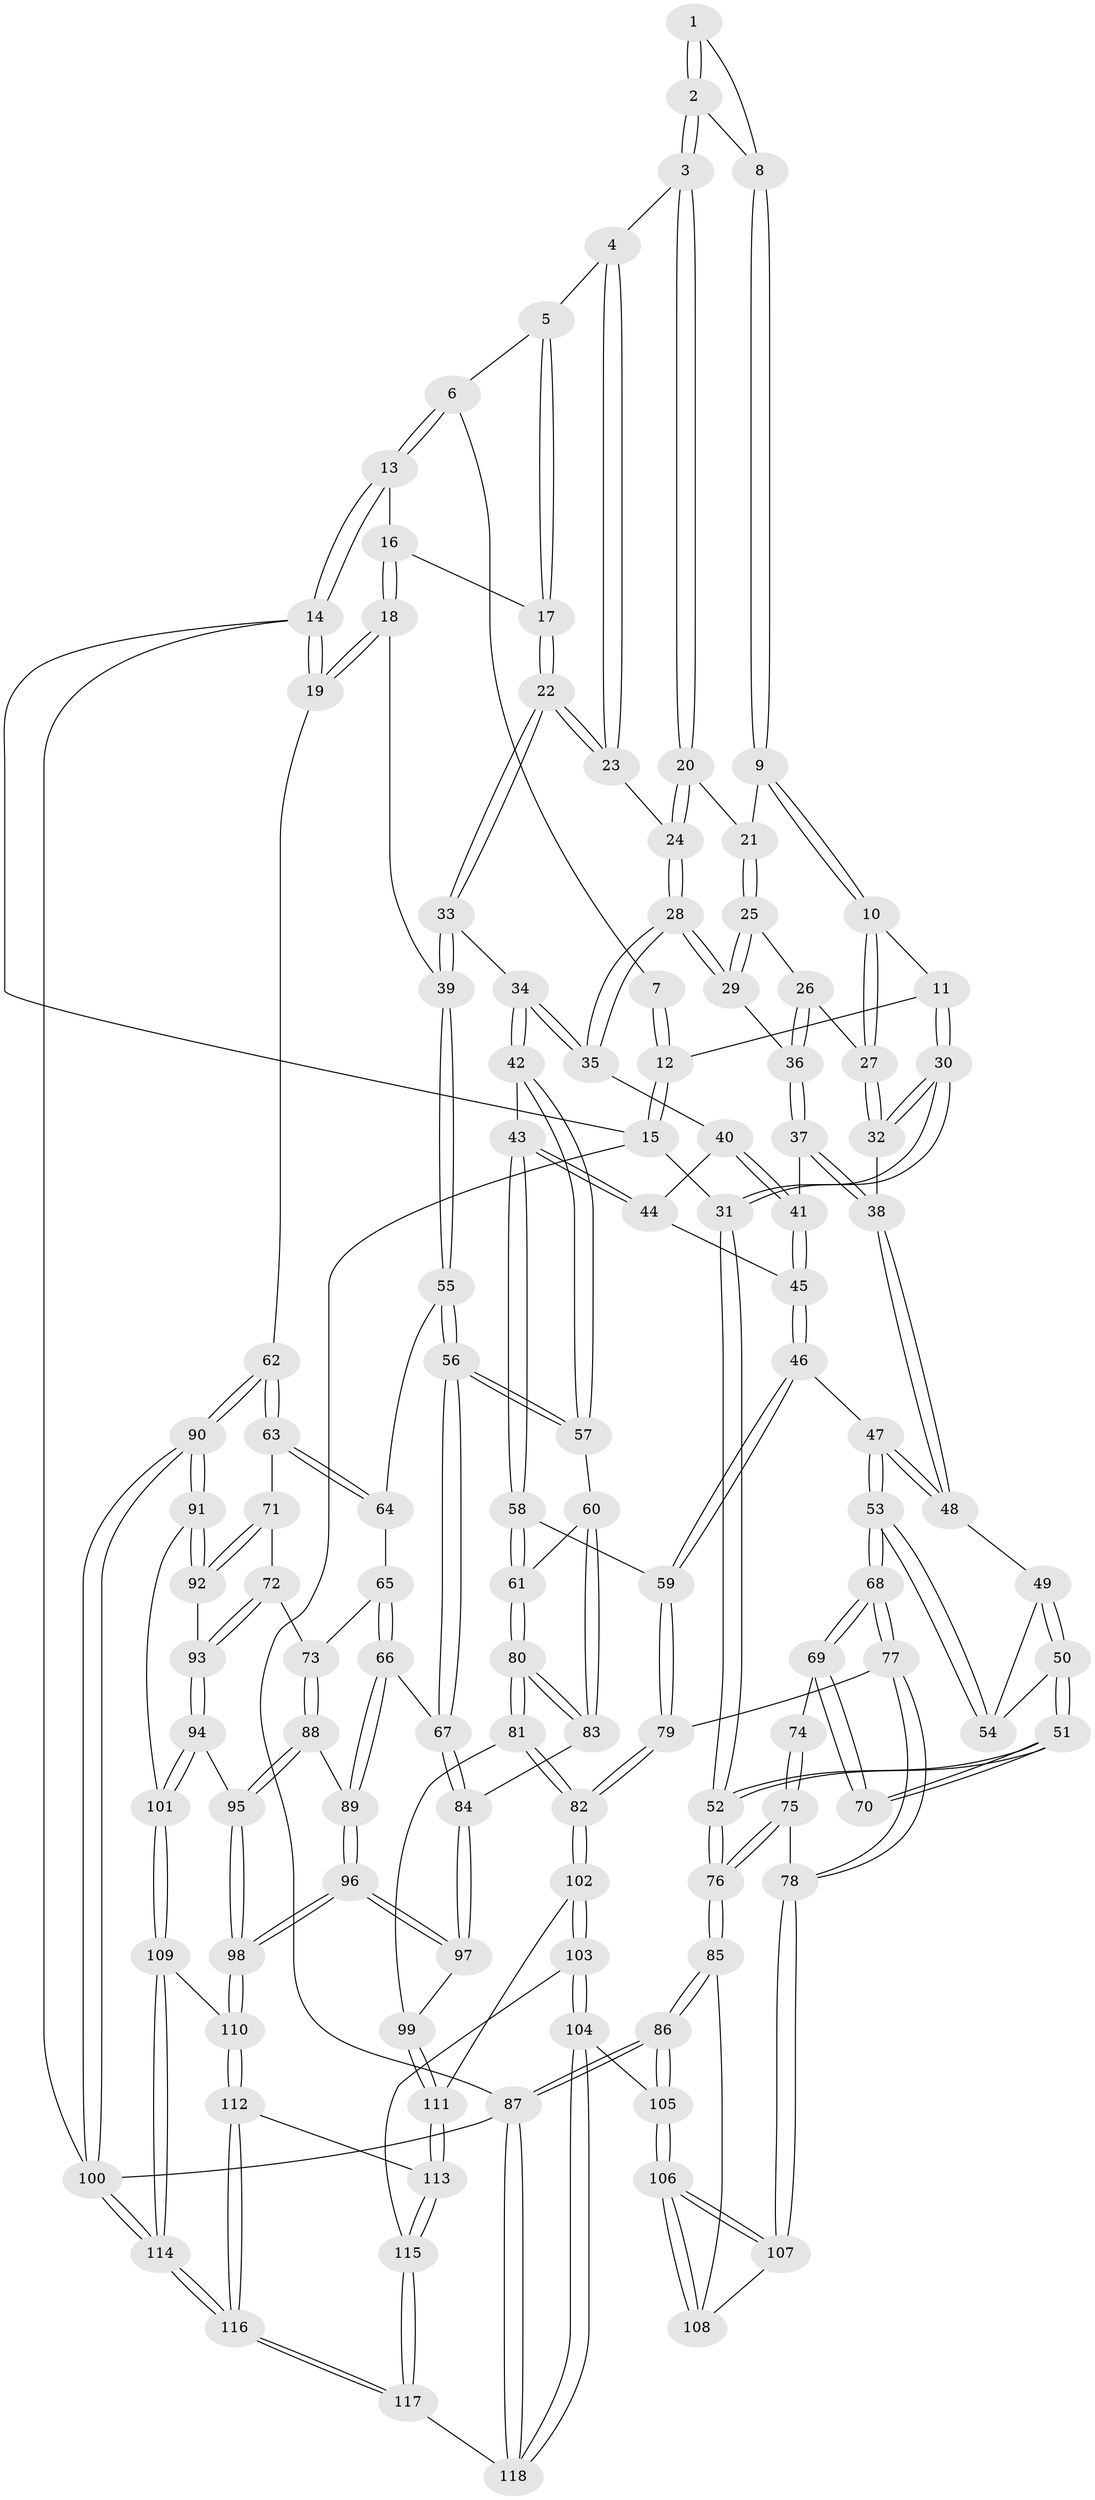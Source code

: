// Generated by graph-tools (version 1.1) at 2025/11/02/27/25 16:11:59]
// undirected, 118 vertices, 292 edges
graph export_dot {
graph [start="1"]
  node [color=gray90,style=filled];
  1 [pos="+0.4443349956983408+0"];
  2 [pos="+0.5119971775191853+0.04159422897335038"];
  3 [pos="+0.5198468939642102+0.050530549548478965"];
  4 [pos="+0.5442370315327799+0.04544793665747357"];
  5 [pos="+0.5691374042714357+0.027488295423180365"];
  6 [pos="+0.7120925913503537+0"];
  7 [pos="+0.4215341857918225+0"];
  8 [pos="+0.43862602677341217+0.0372092088500697"];
  9 [pos="+0.433479988718858+0.04919389333899539"];
  10 [pos="+0.293253228862515+0.03996792478502341"];
  11 [pos="+0.2860498061084593+0.02878364429783523"];
  12 [pos="+0.22688358584691878+0"];
  13 [pos="+0.7604848635422371+0"];
  14 [pos="+1+0"];
  15 [pos="+0+0"];
  16 [pos="+0.761159788787307+0"];
  17 [pos="+0.6642920828404304+0.1398900914614546"];
  18 [pos="+0.866517807539459+0.17613372141506922"];
  19 [pos="+1+0.16605338216734863"];
  20 [pos="+0.5074610315316819+0.07393163598663907"];
  21 [pos="+0.4458667037084657+0.09445100970268634"];
  22 [pos="+0.6641683556592043+0.14286762932582678"];
  23 [pos="+0.5781441202267077+0.11363779045948239"];
  24 [pos="+0.5269155887456021+0.12301770019021305"];
  25 [pos="+0.43133212461788956+0.12461874571216641"];
  26 [pos="+0.31685068095218505+0.07538624808252424"];
  27 [pos="+0.2947399567297149+0.043864161110709225"];
  28 [pos="+0.4756758227630487+0.22637750635567414"];
  29 [pos="+0.4525174334596964+0.21641636072084244"];
  30 [pos="+0.03139839476340048+0.2533300875447986"];
  31 [pos="+0+0.2671506999292862"];
  32 [pos="+0.2113979483492974+0.2712181296734448"];
  33 [pos="+0.7075464550609845+0.27838122042795466"];
  34 [pos="+0.635773660075164+0.29773429159277"];
  35 [pos="+0.4963297248447628+0.2447745767213442"];
  36 [pos="+0.341286209519416+0.23689248835188734"];
  37 [pos="+0.2941708259645895+0.2723831215032571"];
  38 [pos="+0.24343311160222866+0.2810824178557085"];
  39 [pos="+0.7257317385936527+0.2835607833731809"];
  40 [pos="+0.45755272363158317+0.30808114640255196"];
  41 [pos="+0.3632708585739337+0.3507724270592719"];
  42 [pos="+0.5890721578995776+0.36870359518980317"];
  43 [pos="+0.5375836985760877+0.40720338203942497"];
  44 [pos="+0.44319030226525064+0.36130858701846885"];
  45 [pos="+0.3918314628375689+0.4113634777561753"];
  46 [pos="+0.39149120189985925+0.47989375300415044"];
  47 [pos="+0.33306471146148825+0.4814433550950089"];
  48 [pos="+0.2668296663882955+0.4133065955526614"];
  49 [pos="+0.23724185732900838+0.42998333725773014"];
  50 [pos="+0.04839010419044917+0.39759849918202034"];
  51 [pos="+0+0.37220116589541247"];
  52 [pos="+0+0.3044549418986034"];
  53 [pos="+0.2359214481670699+0.5620131607453203"];
  54 [pos="+0.19735828509842768+0.484444038836493"];
  55 [pos="+0.7569980885791663+0.33914902518437895"];
  56 [pos="+0.6277054987264458+0.5453319151437724"];
  57 [pos="+0.6142840632269253+0.5382299681632483"];
  58 [pos="+0.4599056293304216+0.49547573169148873"];
  59 [pos="+0.4019111540932028+0.4872462131372529"];
  60 [pos="+0.5418027661850517+0.5426897563348155"];
  61 [pos="+0.46631851781349404+0.5028403843595818"];
  62 [pos="+1+0.4452493282490211"];
  63 [pos="+0.9972454617152842+0.458673597144387"];
  64 [pos="+0.784002169009561+0.3732895069515707"];
  65 [pos="+0.7679959671787997+0.4968647896712086"];
  66 [pos="+0.6822149802912307+0.5850289310025106"];
  67 [pos="+0.6438043614348115+0.5633957568286911"];
  68 [pos="+0.235140642908726+0.5639589774969144"];
  69 [pos="+0.17390210350892815+0.5464700113082792"];
  70 [pos="+0.11655615802375528+0.5083938872482122"];
  71 [pos="+0.8878187935738925+0.5805013854215983"];
  72 [pos="+0.8677557363984938+0.5875551391446691"];
  73 [pos="+0.8254704143535836+0.5718981083293988"];
  74 [pos="+0.12517144530402807+0.5641455523512106"];
  75 [pos="+0.10162922838040281+0.5984045448244448"];
  76 [pos="+0+0.6092583903569828"];
  77 [pos="+0.23321137804377404+0.6400033650694774"];
  78 [pos="+0.23073582776731852+0.6429540739698936"];
  79 [pos="+0.3653789799423382+0.6505106052838235"];
  80 [pos="+0.46901981989599173+0.6805624876784618"];
  81 [pos="+0.46186147253084614+0.6913210347356848"];
  82 [pos="+0.4338800821138163+0.7160396821908767"];
  83 [pos="+0.5375464873713467+0.6374834125470034"];
  84 [pos="+0.5697247240655943+0.6432035744835376"];
  85 [pos="+0+0.6798893685842954"];
  86 [pos="+0+0.9222519841022976"];
  87 [pos="+0+1"];
  88 [pos="+0.7600507491515821+0.6195766969458598"];
  89 [pos="+0.6824430289524951+0.5856241351598437"];
  90 [pos="+1+0.6787314024256209"];
  91 [pos="+1+0.7214564978591055"];
  92 [pos="+0.9483430857214676+0.676422220007174"];
  93 [pos="+0.8329170184815509+0.6836261404049984"];
  94 [pos="+0.8321909096227122+0.6844680889701871"];
  95 [pos="+0.7998971020199538+0.7099510088532832"];
  96 [pos="+0.6608886631877429+0.7185824168949663"];
  97 [pos="+0.6423468054502+0.7222232513058301"];
  98 [pos="+0.7683691660069751+0.7780518614349898"];
  99 [pos="+0.6384660527489535+0.7248442873933006"];
  100 [pos="+1+1"];
  101 [pos="+0.9689538793233067+0.7551576318164676"];
  102 [pos="+0.430843266078298+0.7622880353707924"];
  103 [pos="+0.40168217266360845+0.8271966231446835"];
  104 [pos="+0.27480741354022864+0.8954002774146341"];
  105 [pos="+0.24614344104050415+0.8702352492433817"];
  106 [pos="+0.2407708365225882+0.8564597040872337"];
  107 [pos="+0.21107673447680816+0.6963808482683403"];
  108 [pos="+0+0.7046208398188846"];
  109 [pos="+0.9153620490838629+0.808753182254984"];
  110 [pos="+0.7736346099426813+0.7921994377815472"];
  111 [pos="+0.5915177081756451+0.7814793610368498"];
  112 [pos="+0.7428275430046838+0.8900362672057894"];
  113 [pos="+0.5958734132708408+0.8837123387632563"];
  114 [pos="+1+1"];
  115 [pos="+0.54294952760349+0.9219046472436591"];
  116 [pos="+0.8727652693513517+1"];
  117 [pos="+0.5433700527898828+1"];
  118 [pos="+0.2765570854216107+1"];
  1 -- 2;
  1 -- 2;
  1 -- 8;
  2 -- 3;
  2 -- 3;
  2 -- 8;
  3 -- 4;
  3 -- 20;
  3 -- 20;
  4 -- 5;
  4 -- 23;
  4 -- 23;
  5 -- 6;
  5 -- 17;
  5 -- 17;
  6 -- 7;
  6 -- 13;
  6 -- 13;
  7 -- 12;
  7 -- 12;
  8 -- 9;
  8 -- 9;
  9 -- 10;
  9 -- 10;
  9 -- 21;
  10 -- 11;
  10 -- 27;
  10 -- 27;
  11 -- 12;
  11 -- 30;
  11 -- 30;
  12 -- 15;
  12 -- 15;
  13 -- 14;
  13 -- 14;
  13 -- 16;
  14 -- 15;
  14 -- 19;
  14 -- 19;
  14 -- 100;
  15 -- 31;
  15 -- 87;
  16 -- 17;
  16 -- 18;
  16 -- 18;
  17 -- 22;
  17 -- 22;
  18 -- 19;
  18 -- 19;
  18 -- 39;
  19 -- 62;
  20 -- 21;
  20 -- 24;
  20 -- 24;
  21 -- 25;
  21 -- 25;
  22 -- 23;
  22 -- 23;
  22 -- 33;
  22 -- 33;
  23 -- 24;
  24 -- 28;
  24 -- 28;
  25 -- 26;
  25 -- 29;
  25 -- 29;
  26 -- 27;
  26 -- 36;
  26 -- 36;
  27 -- 32;
  27 -- 32;
  28 -- 29;
  28 -- 29;
  28 -- 35;
  28 -- 35;
  29 -- 36;
  30 -- 31;
  30 -- 31;
  30 -- 32;
  30 -- 32;
  31 -- 52;
  31 -- 52;
  32 -- 38;
  33 -- 34;
  33 -- 39;
  33 -- 39;
  34 -- 35;
  34 -- 35;
  34 -- 42;
  34 -- 42;
  35 -- 40;
  36 -- 37;
  36 -- 37;
  37 -- 38;
  37 -- 38;
  37 -- 41;
  38 -- 48;
  38 -- 48;
  39 -- 55;
  39 -- 55;
  40 -- 41;
  40 -- 41;
  40 -- 44;
  41 -- 45;
  41 -- 45;
  42 -- 43;
  42 -- 57;
  42 -- 57;
  43 -- 44;
  43 -- 44;
  43 -- 58;
  43 -- 58;
  44 -- 45;
  45 -- 46;
  45 -- 46;
  46 -- 47;
  46 -- 59;
  46 -- 59;
  47 -- 48;
  47 -- 48;
  47 -- 53;
  47 -- 53;
  48 -- 49;
  49 -- 50;
  49 -- 50;
  49 -- 54;
  50 -- 51;
  50 -- 51;
  50 -- 54;
  51 -- 52;
  51 -- 52;
  51 -- 70;
  51 -- 70;
  52 -- 76;
  52 -- 76;
  53 -- 54;
  53 -- 54;
  53 -- 68;
  53 -- 68;
  55 -- 56;
  55 -- 56;
  55 -- 64;
  56 -- 57;
  56 -- 57;
  56 -- 67;
  56 -- 67;
  57 -- 60;
  58 -- 59;
  58 -- 61;
  58 -- 61;
  59 -- 79;
  59 -- 79;
  60 -- 61;
  60 -- 83;
  60 -- 83;
  61 -- 80;
  61 -- 80;
  62 -- 63;
  62 -- 63;
  62 -- 90;
  62 -- 90;
  63 -- 64;
  63 -- 64;
  63 -- 71;
  64 -- 65;
  65 -- 66;
  65 -- 66;
  65 -- 73;
  66 -- 67;
  66 -- 89;
  66 -- 89;
  67 -- 84;
  67 -- 84;
  68 -- 69;
  68 -- 69;
  68 -- 77;
  68 -- 77;
  69 -- 70;
  69 -- 70;
  69 -- 74;
  71 -- 72;
  71 -- 92;
  71 -- 92;
  72 -- 73;
  72 -- 93;
  72 -- 93;
  73 -- 88;
  73 -- 88;
  74 -- 75;
  74 -- 75;
  75 -- 76;
  75 -- 76;
  75 -- 78;
  76 -- 85;
  76 -- 85;
  77 -- 78;
  77 -- 78;
  77 -- 79;
  78 -- 107;
  78 -- 107;
  79 -- 82;
  79 -- 82;
  80 -- 81;
  80 -- 81;
  80 -- 83;
  80 -- 83;
  81 -- 82;
  81 -- 82;
  81 -- 99;
  82 -- 102;
  82 -- 102;
  83 -- 84;
  84 -- 97;
  84 -- 97;
  85 -- 86;
  85 -- 86;
  85 -- 108;
  86 -- 87;
  86 -- 87;
  86 -- 105;
  86 -- 105;
  87 -- 118;
  87 -- 118;
  87 -- 100;
  88 -- 89;
  88 -- 95;
  88 -- 95;
  89 -- 96;
  89 -- 96;
  90 -- 91;
  90 -- 91;
  90 -- 100;
  90 -- 100;
  91 -- 92;
  91 -- 92;
  91 -- 101;
  92 -- 93;
  93 -- 94;
  93 -- 94;
  94 -- 95;
  94 -- 101;
  94 -- 101;
  95 -- 98;
  95 -- 98;
  96 -- 97;
  96 -- 97;
  96 -- 98;
  96 -- 98;
  97 -- 99;
  98 -- 110;
  98 -- 110;
  99 -- 111;
  99 -- 111;
  100 -- 114;
  100 -- 114;
  101 -- 109;
  101 -- 109;
  102 -- 103;
  102 -- 103;
  102 -- 111;
  103 -- 104;
  103 -- 104;
  103 -- 115;
  104 -- 105;
  104 -- 118;
  104 -- 118;
  105 -- 106;
  105 -- 106;
  106 -- 107;
  106 -- 107;
  106 -- 108;
  106 -- 108;
  107 -- 108;
  109 -- 110;
  109 -- 114;
  109 -- 114;
  110 -- 112;
  110 -- 112;
  111 -- 113;
  111 -- 113;
  112 -- 113;
  112 -- 116;
  112 -- 116;
  113 -- 115;
  113 -- 115;
  114 -- 116;
  114 -- 116;
  115 -- 117;
  115 -- 117;
  116 -- 117;
  116 -- 117;
  117 -- 118;
}
